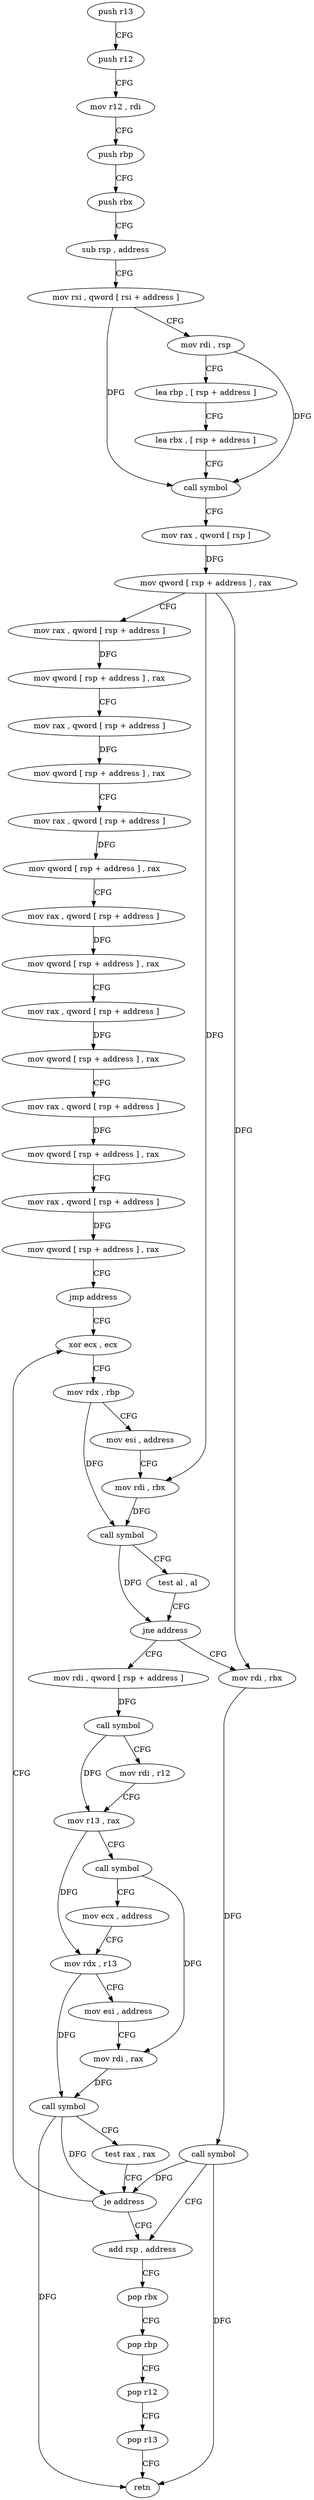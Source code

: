 digraph "func" {
"88400" [label = "push r13" ]
"88402" [label = "push r12" ]
"88404" [label = "mov r12 , rdi" ]
"88407" [label = "push rbp" ]
"88408" [label = "push rbx" ]
"88409" [label = "sub rsp , address" ]
"88416" [label = "mov rsi , qword [ rsi + address ]" ]
"88420" [label = "mov rdi , rsp" ]
"88423" [label = "lea rbp , [ rsp + address ]" ]
"88428" [label = "lea rbx , [ rsp + address ]" ]
"88433" [label = "call symbol" ]
"88438" [label = "mov rax , qword [ rsp ]" ]
"88442" [label = "mov qword [ rsp + address ] , rax" ]
"88447" [label = "mov rax , qword [ rsp + address ]" ]
"88452" [label = "mov qword [ rsp + address ] , rax" ]
"88457" [label = "mov rax , qword [ rsp + address ]" ]
"88462" [label = "mov qword [ rsp + address ] , rax" ]
"88467" [label = "mov rax , qword [ rsp + address ]" ]
"88472" [label = "mov qword [ rsp + address ] , rax" ]
"88477" [label = "mov rax , qword [ rsp + address ]" ]
"88482" [label = "mov qword [ rsp + address ] , rax" ]
"88487" [label = "mov rax , qword [ rsp + address ]" ]
"88492" [label = "mov qword [ rsp + address ] , rax" ]
"88497" [label = "mov rax , qword [ rsp + address ]" ]
"88502" [label = "mov qword [ rsp + address ] , rax" ]
"88510" [label = "mov rax , qword [ rsp + address ]" ]
"88515" [label = "mov qword [ rsp + address ] , rax" ]
"88523" [label = "jmp address" ]
"88575" [label = "xor ecx , ecx" ]
"88577" [label = "mov rdx , rbp" ]
"88580" [label = "mov esi , address" ]
"88585" [label = "mov rdi , rbx" ]
"88588" [label = "call symbol" ]
"88593" [label = "test al , al" ]
"88595" [label = "jne address" ]
"88528" [label = "mov rdi , qword [ rsp + address ]" ]
"88597" [label = "mov rdi , rbx" ]
"88533" [label = "call symbol" ]
"88538" [label = "mov rdi , r12" ]
"88541" [label = "mov r13 , rax" ]
"88544" [label = "call symbol" ]
"88549" [label = "mov ecx , address" ]
"88554" [label = "mov rdx , r13" ]
"88557" [label = "mov esi , address" ]
"88562" [label = "mov rdi , rax" ]
"88565" [label = "call symbol" ]
"88570" [label = "test rax , rax" ]
"88573" [label = "je address" ]
"88605" [label = "add rsp , address" ]
"88600" [label = "call symbol" ]
"88612" [label = "pop rbx" ]
"88613" [label = "pop rbp" ]
"88614" [label = "pop r12" ]
"88616" [label = "pop r13" ]
"88618" [label = "retn" ]
"88400" -> "88402" [ label = "CFG" ]
"88402" -> "88404" [ label = "CFG" ]
"88404" -> "88407" [ label = "CFG" ]
"88407" -> "88408" [ label = "CFG" ]
"88408" -> "88409" [ label = "CFG" ]
"88409" -> "88416" [ label = "CFG" ]
"88416" -> "88420" [ label = "CFG" ]
"88416" -> "88433" [ label = "DFG" ]
"88420" -> "88423" [ label = "CFG" ]
"88420" -> "88433" [ label = "DFG" ]
"88423" -> "88428" [ label = "CFG" ]
"88428" -> "88433" [ label = "CFG" ]
"88433" -> "88438" [ label = "CFG" ]
"88438" -> "88442" [ label = "DFG" ]
"88442" -> "88447" [ label = "CFG" ]
"88442" -> "88585" [ label = "DFG" ]
"88442" -> "88597" [ label = "DFG" ]
"88447" -> "88452" [ label = "DFG" ]
"88452" -> "88457" [ label = "CFG" ]
"88457" -> "88462" [ label = "DFG" ]
"88462" -> "88467" [ label = "CFG" ]
"88467" -> "88472" [ label = "DFG" ]
"88472" -> "88477" [ label = "CFG" ]
"88477" -> "88482" [ label = "DFG" ]
"88482" -> "88487" [ label = "CFG" ]
"88487" -> "88492" [ label = "DFG" ]
"88492" -> "88497" [ label = "CFG" ]
"88497" -> "88502" [ label = "DFG" ]
"88502" -> "88510" [ label = "CFG" ]
"88510" -> "88515" [ label = "DFG" ]
"88515" -> "88523" [ label = "CFG" ]
"88523" -> "88575" [ label = "CFG" ]
"88575" -> "88577" [ label = "CFG" ]
"88577" -> "88580" [ label = "CFG" ]
"88577" -> "88588" [ label = "DFG" ]
"88580" -> "88585" [ label = "CFG" ]
"88585" -> "88588" [ label = "DFG" ]
"88588" -> "88593" [ label = "CFG" ]
"88588" -> "88595" [ label = "DFG" ]
"88593" -> "88595" [ label = "CFG" ]
"88595" -> "88528" [ label = "CFG" ]
"88595" -> "88597" [ label = "CFG" ]
"88528" -> "88533" [ label = "DFG" ]
"88597" -> "88600" [ label = "DFG" ]
"88533" -> "88538" [ label = "CFG" ]
"88533" -> "88541" [ label = "DFG" ]
"88538" -> "88541" [ label = "CFG" ]
"88541" -> "88544" [ label = "CFG" ]
"88541" -> "88554" [ label = "DFG" ]
"88544" -> "88549" [ label = "CFG" ]
"88544" -> "88562" [ label = "DFG" ]
"88549" -> "88554" [ label = "CFG" ]
"88554" -> "88557" [ label = "CFG" ]
"88554" -> "88565" [ label = "DFG" ]
"88557" -> "88562" [ label = "CFG" ]
"88562" -> "88565" [ label = "DFG" ]
"88565" -> "88570" [ label = "CFG" ]
"88565" -> "88573" [ label = "DFG" ]
"88565" -> "88618" [ label = "DFG" ]
"88570" -> "88573" [ label = "CFG" ]
"88573" -> "88605" [ label = "CFG" ]
"88573" -> "88575" [ label = "CFG" ]
"88605" -> "88612" [ label = "CFG" ]
"88600" -> "88605" [ label = "CFG" ]
"88600" -> "88573" [ label = "DFG" ]
"88600" -> "88618" [ label = "DFG" ]
"88612" -> "88613" [ label = "CFG" ]
"88613" -> "88614" [ label = "CFG" ]
"88614" -> "88616" [ label = "CFG" ]
"88616" -> "88618" [ label = "CFG" ]
}
